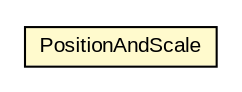 #!/usr/local/bin/dot
#
# Class diagram 
# Generated by UMLGraph version R5_6-24-gf6e263 (http://www.umlgraph.org/)
#

digraph G {
	edge [fontname="arial",fontsize=10,labelfontname="arial",labelfontsize=10];
	node [fontname="arial",fontsize=10,shape=plaintext];
	nodesep=0.25;
	ranksep=0.5;
	// org.metalev.multitouch.controller.MultiTouchController.PositionAndScale
	c26289 [label=<<table title="org.metalev.multitouch.controller.MultiTouchController.PositionAndScale" border="0" cellborder="1" cellspacing="0" cellpadding="2" port="p" bgcolor="lemonChiffon" href="./MultiTouchController.PositionAndScale.html">
		<tr><td><table border="0" cellspacing="0" cellpadding="1">
<tr><td align="center" balign="center"> PositionAndScale </td></tr>
		</table></td></tr>
		</table>>, URL="./MultiTouchController.PositionAndScale.html", fontname="arial", fontcolor="black", fontsize=10.0];
}

